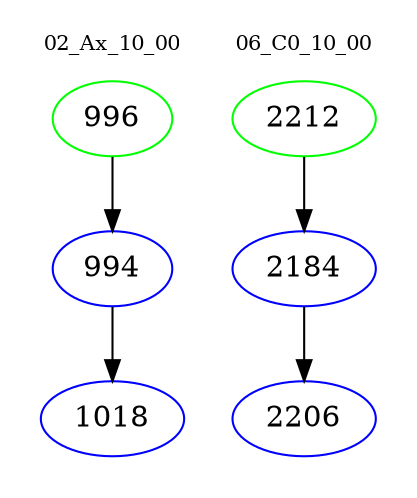 digraph{
subgraph cluster_0 {
color = white
label = "02_Ax_10_00";
fontsize=10;
T0_996 [label="996", color="green"]
T0_996 -> T0_994 [color="black"]
T0_994 [label="994", color="blue"]
T0_994 -> T0_1018 [color="black"]
T0_1018 [label="1018", color="blue"]
}
subgraph cluster_1 {
color = white
label = "06_C0_10_00";
fontsize=10;
T1_2212 [label="2212", color="green"]
T1_2212 -> T1_2184 [color="black"]
T1_2184 [label="2184", color="blue"]
T1_2184 -> T1_2206 [color="black"]
T1_2206 [label="2206", color="blue"]
}
}
